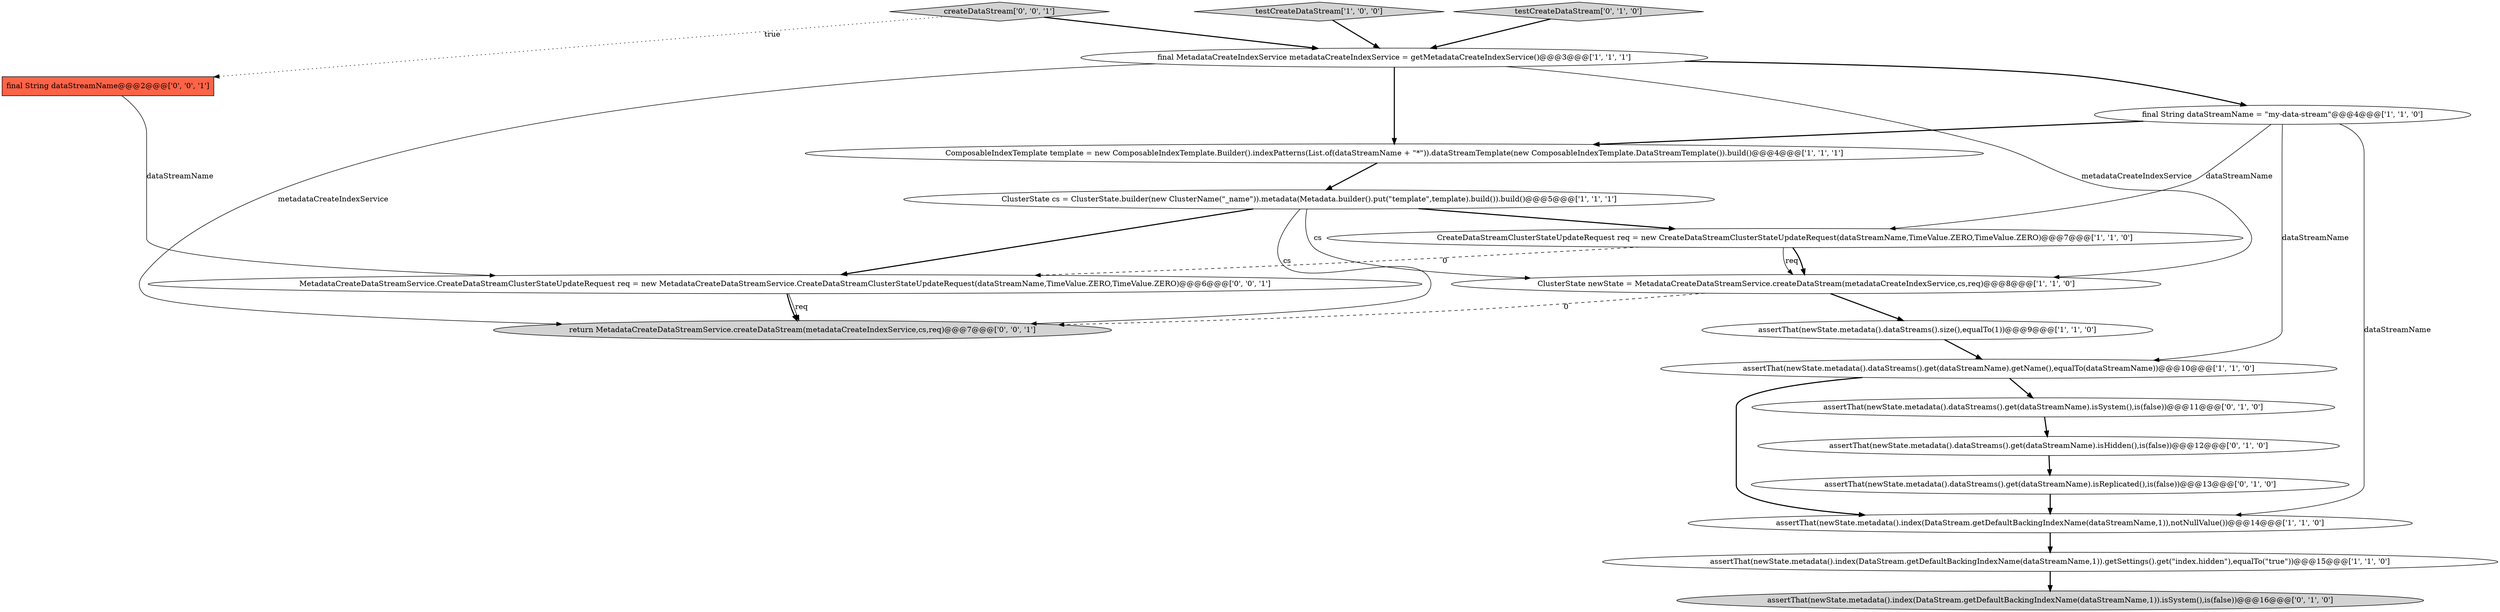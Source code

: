 digraph {
2 [style = filled, label = "assertThat(newState.metadata().index(DataStream.getDefaultBackingIndexName(dataStreamName,1)).getSettings().get(\"index.hidden\"),equalTo(\"true\"))@@@15@@@['1', '1', '0']", fillcolor = white, shape = ellipse image = "AAA0AAABBB1BBB"];
19 [style = filled, label = "final String dataStreamName@@@2@@@['0', '0', '1']", fillcolor = tomato, shape = box image = "AAA0AAABBB3BBB"];
18 [style = filled, label = "createDataStream['0', '0', '1']", fillcolor = lightgray, shape = diamond image = "AAA0AAABBB3BBB"];
13 [style = filled, label = "assertThat(newState.metadata().dataStreams().get(dataStreamName).isSystem(),is(false))@@@11@@@['0', '1', '0']", fillcolor = white, shape = ellipse image = "AAA1AAABBB2BBB"];
16 [style = filled, label = "return MetadataCreateDataStreamService.createDataStream(metadataCreateIndexService,cs,req)@@@7@@@['0', '0', '1']", fillcolor = lightgray, shape = ellipse image = "AAA0AAABBB3BBB"];
7 [style = filled, label = "ComposableIndexTemplate template = new ComposableIndexTemplate.Builder().indexPatterns(List.of(dataStreamName + \"*\")).dataStreamTemplate(new ComposableIndexTemplate.DataStreamTemplate()).build()@@@4@@@['1', '1', '1']", fillcolor = white, shape = ellipse image = "AAA0AAABBB1BBB"];
5 [style = filled, label = "final MetadataCreateIndexService metadataCreateIndexService = getMetadataCreateIndexService()@@@3@@@['1', '1', '1']", fillcolor = white, shape = ellipse image = "AAA0AAABBB1BBB"];
9 [style = filled, label = "testCreateDataStream['1', '0', '0']", fillcolor = lightgray, shape = diamond image = "AAA0AAABBB1BBB"];
8 [style = filled, label = "CreateDataStreamClusterStateUpdateRequest req = new CreateDataStreamClusterStateUpdateRequest(dataStreamName,TimeValue.ZERO,TimeValue.ZERO)@@@7@@@['1', '1', '0']", fillcolor = white, shape = ellipse image = "AAA0AAABBB1BBB"];
10 [style = filled, label = "final String dataStreamName = \"my-data-stream\"@@@4@@@['1', '1', '0']", fillcolor = white, shape = ellipse image = "AAA0AAABBB1BBB"];
15 [style = filled, label = "assertThat(newState.metadata().index(DataStream.getDefaultBackingIndexName(dataStreamName,1)).isSystem(),is(false))@@@16@@@['0', '1', '0']", fillcolor = lightgray, shape = ellipse image = "AAA1AAABBB2BBB"];
17 [style = filled, label = "MetadataCreateDataStreamService.CreateDataStreamClusterStateUpdateRequest req = new MetadataCreateDataStreamService.CreateDataStreamClusterStateUpdateRequest(dataStreamName,TimeValue.ZERO,TimeValue.ZERO)@@@6@@@['0', '0', '1']", fillcolor = white, shape = ellipse image = "AAA0AAABBB3BBB"];
11 [style = filled, label = "assertThat(newState.metadata().dataStreams().get(dataStreamName).isHidden(),is(false))@@@12@@@['0', '1', '0']", fillcolor = white, shape = ellipse image = "AAA1AAABBB2BBB"];
14 [style = filled, label = "assertThat(newState.metadata().dataStreams().get(dataStreamName).isReplicated(),is(false))@@@13@@@['0', '1', '0']", fillcolor = white, shape = ellipse image = "AAA1AAABBB2BBB"];
1 [style = filled, label = "assertThat(newState.metadata().index(DataStream.getDefaultBackingIndexName(dataStreamName,1)),notNullValue())@@@14@@@['1', '1', '0']", fillcolor = white, shape = ellipse image = "AAA0AAABBB1BBB"];
12 [style = filled, label = "testCreateDataStream['0', '1', '0']", fillcolor = lightgray, shape = diamond image = "AAA0AAABBB2BBB"];
6 [style = filled, label = "assertThat(newState.metadata().dataStreams().get(dataStreamName).getName(),equalTo(dataStreamName))@@@10@@@['1', '1', '0']", fillcolor = white, shape = ellipse image = "AAA0AAABBB1BBB"];
4 [style = filled, label = "assertThat(newState.metadata().dataStreams().size(),equalTo(1))@@@9@@@['1', '1', '0']", fillcolor = white, shape = ellipse image = "AAA0AAABBB1BBB"];
3 [style = filled, label = "ClusterState cs = ClusterState.builder(new ClusterName(\"_name\")).metadata(Metadata.builder().put(\"template\",template).build()).build()@@@5@@@['1', '1', '1']", fillcolor = white, shape = ellipse image = "AAA0AAABBB1BBB"];
0 [style = filled, label = "ClusterState newState = MetadataCreateDataStreamService.createDataStream(metadataCreateIndexService,cs,req)@@@8@@@['1', '1', '0']", fillcolor = white, shape = ellipse image = "AAA0AAABBB1BBB"];
4->6 [style = bold, label=""];
10->1 [style = solid, label="dataStreamName"];
17->16 [style = solid, label="req"];
8->0 [style = solid, label="req"];
0->4 [style = bold, label=""];
10->8 [style = solid, label="dataStreamName"];
5->16 [style = solid, label="metadataCreateIndexService"];
8->0 [style = bold, label=""];
5->0 [style = solid, label="metadataCreateIndexService"];
18->5 [style = bold, label=""];
19->17 [style = solid, label="dataStreamName"];
6->13 [style = bold, label=""];
5->10 [style = bold, label=""];
11->14 [style = bold, label=""];
3->0 [style = solid, label="cs"];
14->1 [style = bold, label=""];
7->3 [style = bold, label=""];
0->16 [style = dashed, label="0"];
3->17 [style = bold, label=""];
10->7 [style = bold, label=""];
13->11 [style = bold, label=""];
12->5 [style = bold, label=""];
10->6 [style = solid, label="dataStreamName"];
3->8 [style = bold, label=""];
18->19 [style = dotted, label="true"];
17->16 [style = bold, label=""];
9->5 [style = bold, label=""];
6->1 [style = bold, label=""];
8->17 [style = dashed, label="0"];
1->2 [style = bold, label=""];
2->15 [style = bold, label=""];
5->7 [style = bold, label=""];
3->16 [style = solid, label="cs"];
}
